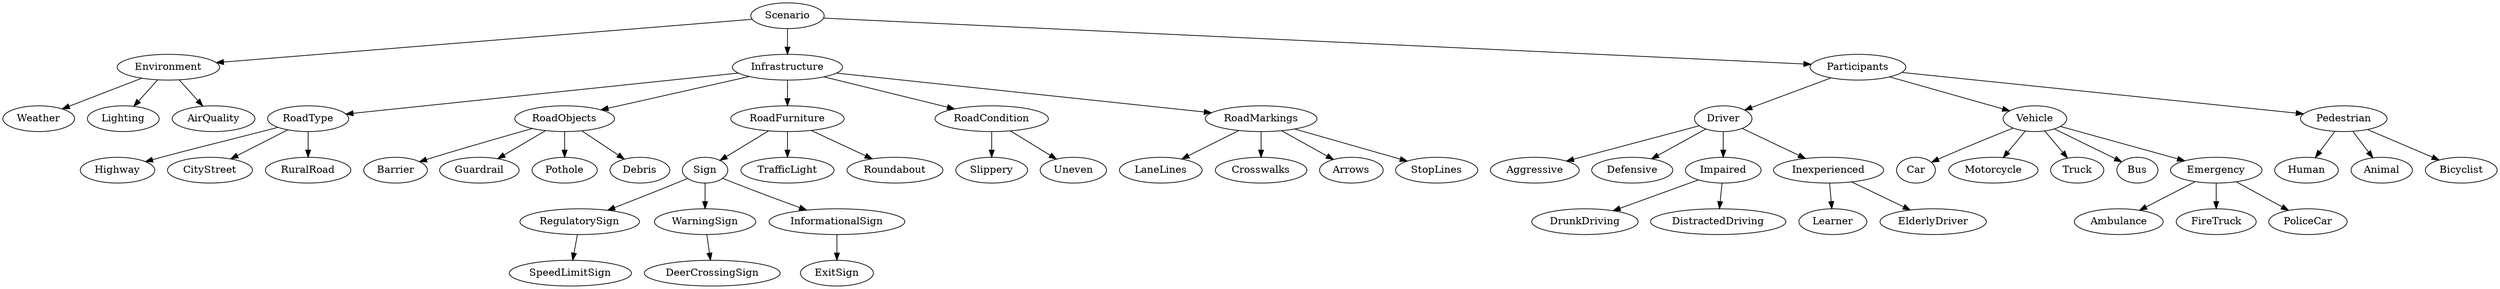 digraph Ontology {
    Scenario -> Environment;
    Scenario -> Infrastructure;
    Scenario -> Participants;

    Environment -> Weather;
    Environment -> Lighting;
    Environment -> AirQuality;

    Infrastructure -> RoadType;
    Infrastructure -> RoadObjects;
    Infrastructure -> RoadFurniture;
    Infrastructure -> RoadCondition;
    Infrastructure -> RoadMarkings;

    RoadType -> Highway;
    RoadType -> CityStreet;
    RoadType -> RuralRoad;

    RoadObjects -> Barrier;
    RoadObjects -> Guardrail;
    RoadObjects -> Pothole;
    RoadObjects -> Debris;

    RoadFurniture -> Sign;
    RoadFurniture -> TrafficLight;
    RoadFurniture -> Roundabout;

    RoadCondition -> Slippery;
    RoadCondition -> Uneven;

    Participants -> Driver;
    Participants -> Vehicle;
    Participants -> Pedestrian;

    Driver -> Aggressive;
    Driver -> Defensive;
    Driver -> Impaired;
    Driver -> Inexperienced;

    Impaired -> DrunkDriving;
    Impaired -> DistractedDriving;

    Inexperienced -> Learner;
    Inexperienced -> ElderlyDriver;

    Vehicle -> Car;
    Vehicle -> Motorcycle;
    Vehicle -> Truck;
    Vehicle -> Bus;
    Vehicle -> Emergency;

    Emergency -> Ambulance;
    Emergency -> FireTruck;
    Emergency -> PoliceCar;

    Pedestrian -> Human;
    Pedestrian -> Animal;
    Pedestrian -> Bicyclist;

    RoadMarkings -> LaneLines;
    RoadMarkings -> Crosswalks;
    RoadMarkings -> Arrows;
    RoadMarkings -> StopLines;

    Sign -> RegulatorySign;
    Sign -> WarningSign;
    Sign -> InformationalSign;
    RegulatorySign -> SpeedLimitSign;
    WarningSign -> DeerCrossingSign;
    InformationalSign -> ExitSign;
}